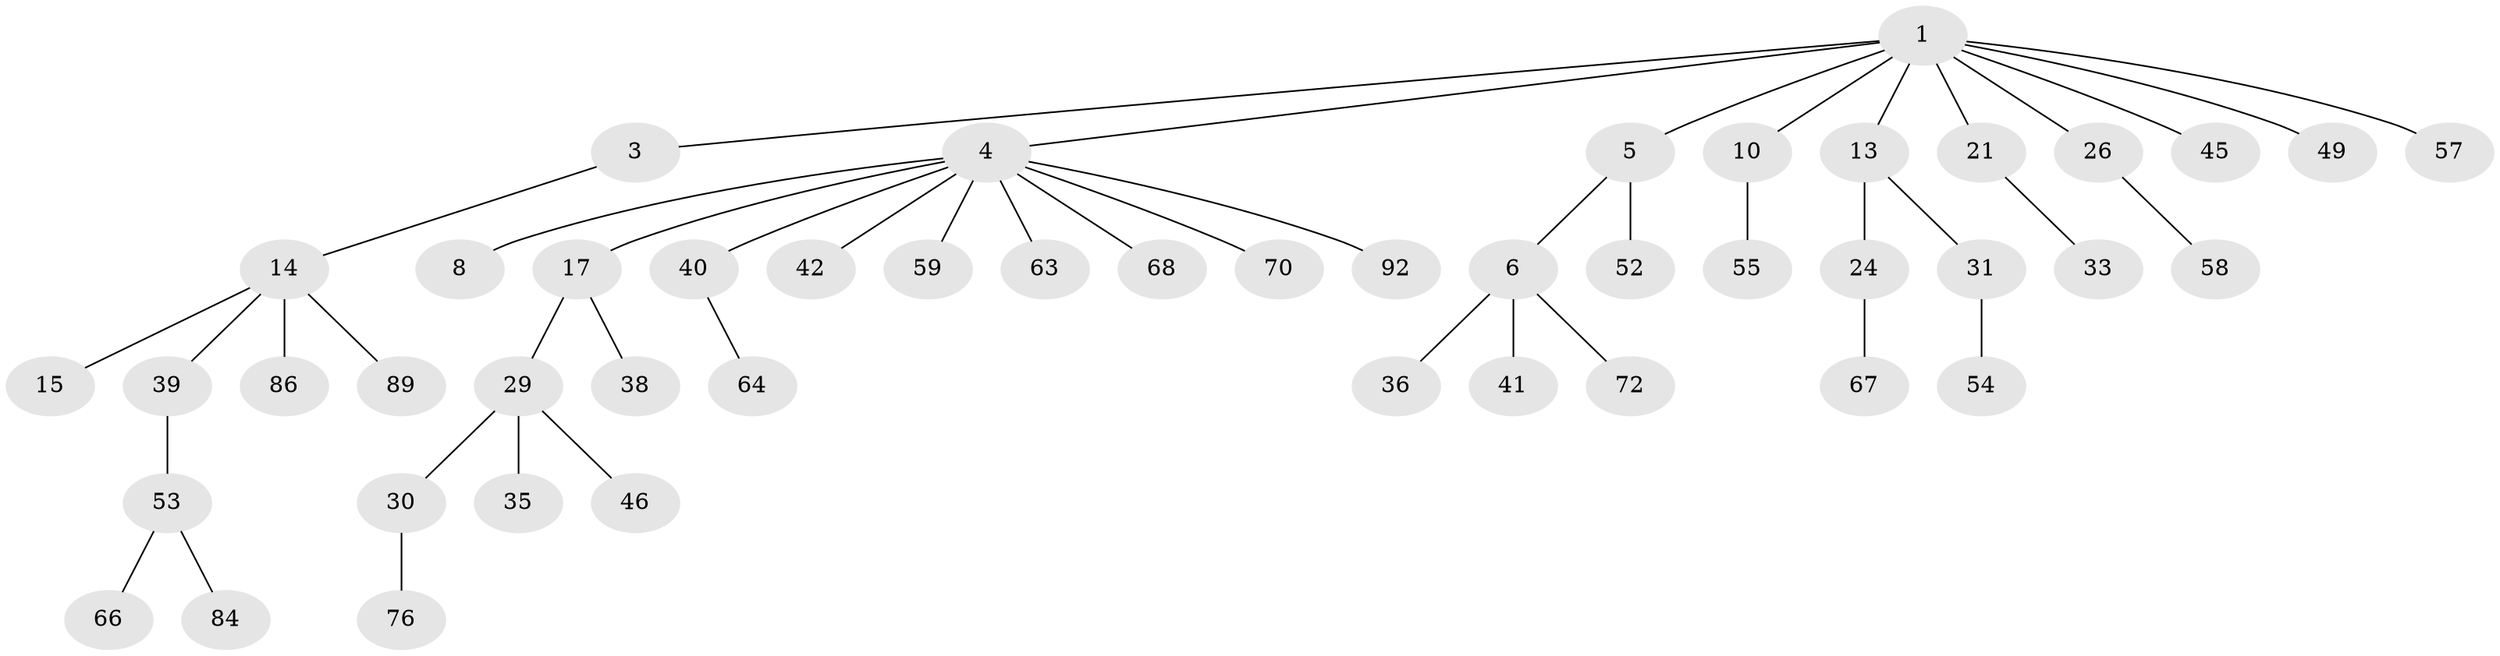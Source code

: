 // original degree distribution, {6: 0.031578947368421054, 2: 0.22105263157894736, 4: 0.07368421052631578, 3: 0.14736842105263157, 1: 0.5052631578947369, 5: 0.021052631578947368}
// Generated by graph-tools (version 1.1) at 2025/15/03/09/25 04:15:21]
// undirected, 47 vertices, 46 edges
graph export_dot {
graph [start="1"]
  node [color=gray90,style=filled];
  1 [super="+2"];
  3;
  4 [super="+22+7+11+9"];
  5 [super="+82"];
  6 [super="+12+65+16"];
  8;
  10 [super="+23"];
  13 [super="+37"];
  14;
  15 [super="+95"];
  17 [super="+18+80+19"];
  21 [super="+73+27"];
  24;
  26;
  29;
  30 [super="+51"];
  31 [super="+71"];
  33 [super="+61"];
  35;
  36 [super="+88"];
  38 [super="+69"];
  39 [super="+79"];
  40 [super="+75"];
  41 [super="+60"];
  42;
  45 [super="+62"];
  46;
  49;
  52;
  53;
  54;
  55 [super="+85"];
  57;
  58;
  59;
  63 [super="+81"];
  64;
  66 [super="+83"];
  67;
  68;
  70;
  72;
  76;
  84;
  86;
  89;
  92;
  1 -- 4;
  1 -- 5;
  1 -- 21;
  1 -- 26;
  1 -- 57;
  1 -- 13;
  1 -- 3;
  1 -- 49;
  1 -- 10;
  1 -- 45;
  3 -- 14;
  4 -- 8;
  4 -- 42;
  4 -- 17;
  4 -- 70;
  4 -- 68;
  4 -- 40;
  4 -- 59;
  4 -- 92;
  4 -- 63;
  5 -- 6;
  5 -- 52;
  6 -- 72;
  6 -- 41;
  6 -- 36;
  10 -- 55;
  13 -- 24;
  13 -- 31;
  14 -- 15;
  14 -- 39;
  14 -- 86;
  14 -- 89;
  17 -- 29;
  17 -- 38;
  21 -- 33;
  24 -- 67;
  26 -- 58;
  29 -- 30;
  29 -- 35;
  29 -- 46;
  30 -- 76;
  31 -- 54;
  39 -- 53;
  40 -- 64;
  53 -- 66;
  53 -- 84;
}
